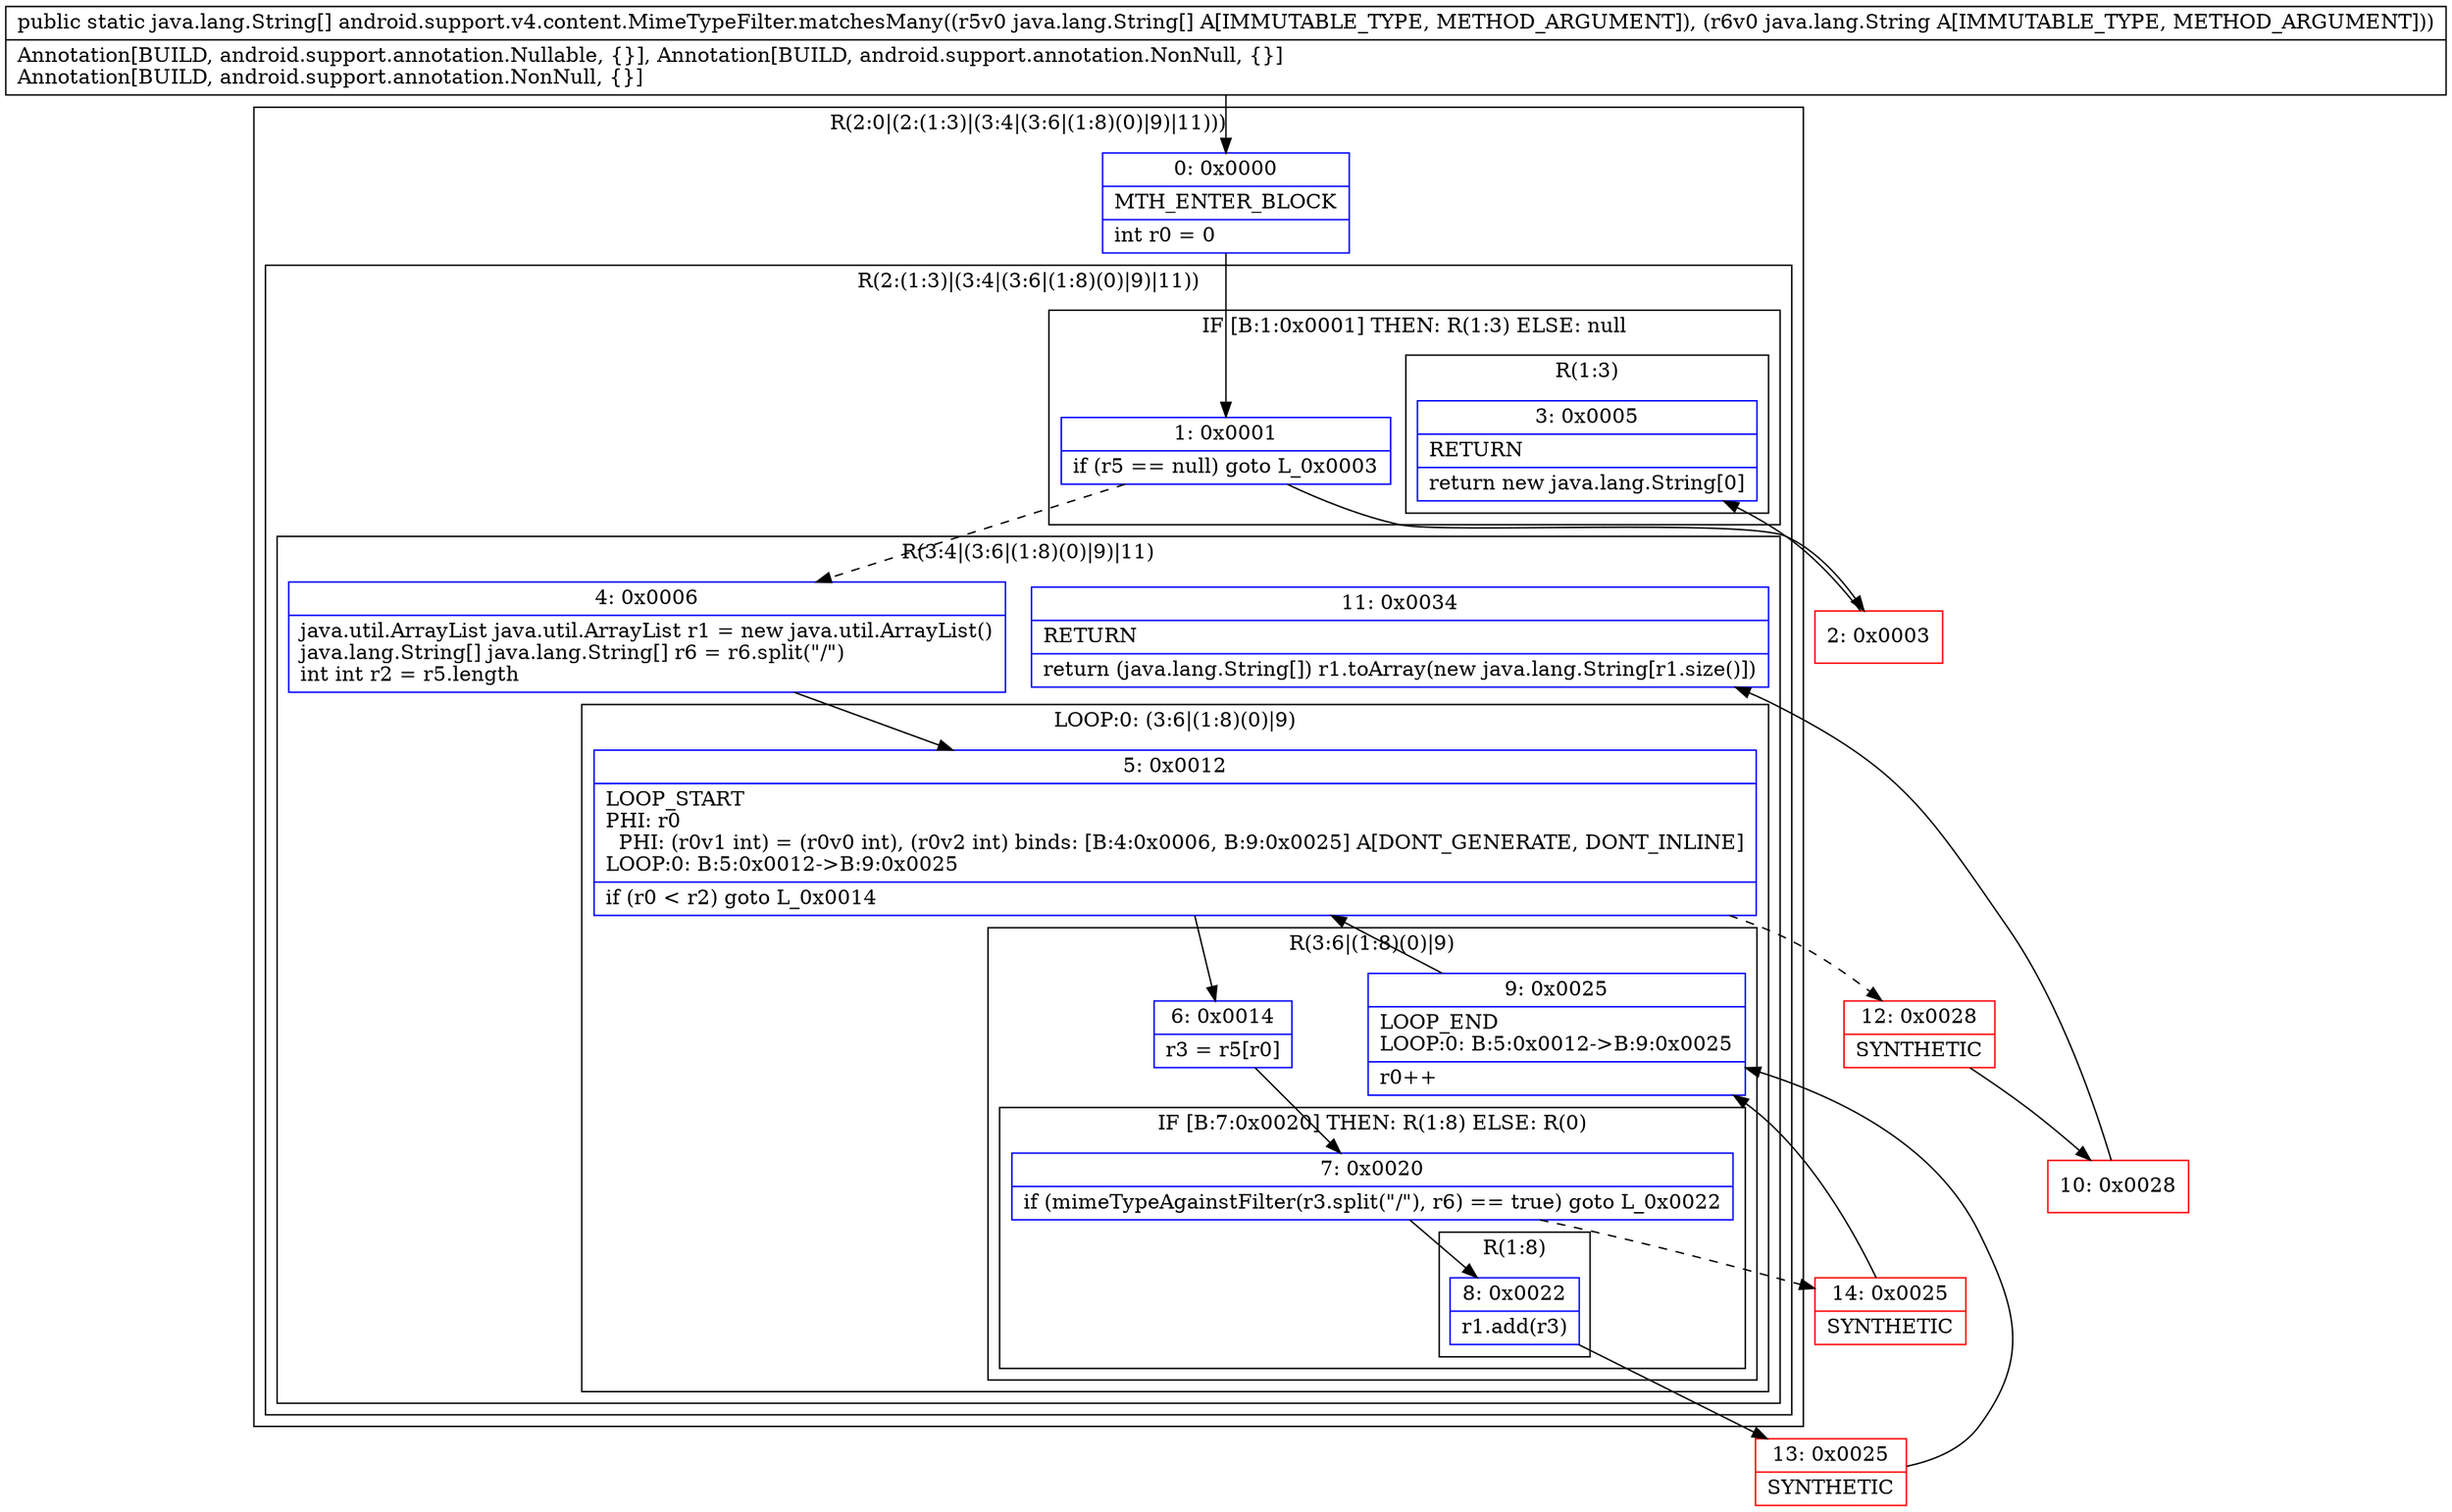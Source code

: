 digraph "CFG forandroid.support.v4.content.MimeTypeFilter.matchesMany([Ljava\/lang\/String;Ljava\/lang\/String;)[Ljava\/lang\/String;" {
subgraph cluster_Region_559385752 {
label = "R(2:0|(2:(1:3)|(3:4|(3:6|(1:8)(0)|9)|11)))";
node [shape=record,color=blue];
Node_0 [shape=record,label="{0\:\ 0x0000|MTH_ENTER_BLOCK\l|int r0 = 0\l}"];
subgraph cluster_Region_56755434 {
label = "R(2:(1:3)|(3:4|(3:6|(1:8)(0)|9)|11))";
node [shape=record,color=blue];
subgraph cluster_IfRegion_1836095707 {
label = "IF [B:1:0x0001] THEN: R(1:3) ELSE: null";
node [shape=record,color=blue];
Node_1 [shape=record,label="{1\:\ 0x0001|if (r5 == null) goto L_0x0003\l}"];
subgraph cluster_Region_952172233 {
label = "R(1:3)";
node [shape=record,color=blue];
Node_3 [shape=record,label="{3\:\ 0x0005|RETURN\l|return new java.lang.String[0]\l}"];
}
}
subgraph cluster_Region_1509405130 {
label = "R(3:4|(3:6|(1:8)(0)|9)|11)";
node [shape=record,color=blue];
Node_4 [shape=record,label="{4\:\ 0x0006|java.util.ArrayList java.util.ArrayList r1 = new java.util.ArrayList()\ljava.lang.String[] java.lang.String[] r6 = r6.split(\"\/\")\lint int r2 = r5.length\l}"];
subgraph cluster_LoopRegion_1005229832 {
label = "LOOP:0: (3:6|(1:8)(0)|9)";
node [shape=record,color=blue];
Node_5 [shape=record,label="{5\:\ 0x0012|LOOP_START\lPHI: r0 \l  PHI: (r0v1 int) = (r0v0 int), (r0v2 int) binds: [B:4:0x0006, B:9:0x0025] A[DONT_GENERATE, DONT_INLINE]\lLOOP:0: B:5:0x0012\-\>B:9:0x0025\l|if (r0 \< r2) goto L_0x0014\l}"];
subgraph cluster_Region_834699240 {
label = "R(3:6|(1:8)(0)|9)";
node [shape=record,color=blue];
Node_6 [shape=record,label="{6\:\ 0x0014|r3 = r5[r0]\l}"];
subgraph cluster_IfRegion_1604913931 {
label = "IF [B:7:0x0020] THEN: R(1:8) ELSE: R(0)";
node [shape=record,color=blue];
Node_7 [shape=record,label="{7\:\ 0x0020|if (mimeTypeAgainstFilter(r3.split(\"\/\"), r6) == true) goto L_0x0022\l}"];
subgraph cluster_Region_1116171407 {
label = "R(1:8)";
node [shape=record,color=blue];
Node_8 [shape=record,label="{8\:\ 0x0022|r1.add(r3)\l}"];
}
subgraph cluster_Region_675058123 {
label = "R(0)";
node [shape=record,color=blue];
}
}
Node_9 [shape=record,label="{9\:\ 0x0025|LOOP_END\lLOOP:0: B:5:0x0012\-\>B:9:0x0025\l|r0++\l}"];
}
}
Node_11 [shape=record,label="{11\:\ 0x0034|RETURN\l|return (java.lang.String[]) r1.toArray(new java.lang.String[r1.size()])\l}"];
}
}
}
Node_2 [shape=record,color=red,label="{2\:\ 0x0003}"];
Node_10 [shape=record,color=red,label="{10\:\ 0x0028}"];
Node_12 [shape=record,color=red,label="{12\:\ 0x0028|SYNTHETIC\l}"];
Node_13 [shape=record,color=red,label="{13\:\ 0x0025|SYNTHETIC\l}"];
Node_14 [shape=record,color=red,label="{14\:\ 0x0025|SYNTHETIC\l}"];
MethodNode[shape=record,label="{public static java.lang.String[] android.support.v4.content.MimeTypeFilter.matchesMany((r5v0 java.lang.String[] A[IMMUTABLE_TYPE, METHOD_ARGUMENT]), (r6v0 java.lang.String A[IMMUTABLE_TYPE, METHOD_ARGUMENT]))  | Annotation[BUILD, android.support.annotation.Nullable, \{\}], Annotation[BUILD, android.support.annotation.NonNull, \{\}]\lAnnotation[BUILD, android.support.annotation.NonNull, \{\}]\l}"];
MethodNode -> Node_0;
Node_0 -> Node_1;
Node_1 -> Node_2;
Node_1 -> Node_4[style=dashed];
Node_4 -> Node_5;
Node_5 -> Node_6;
Node_5 -> Node_12[style=dashed];
Node_6 -> Node_7;
Node_7 -> Node_8;
Node_7 -> Node_14[style=dashed];
Node_8 -> Node_13;
Node_9 -> Node_5;
Node_2 -> Node_3;
Node_10 -> Node_11;
Node_12 -> Node_10;
Node_13 -> Node_9;
Node_14 -> Node_9;
}

